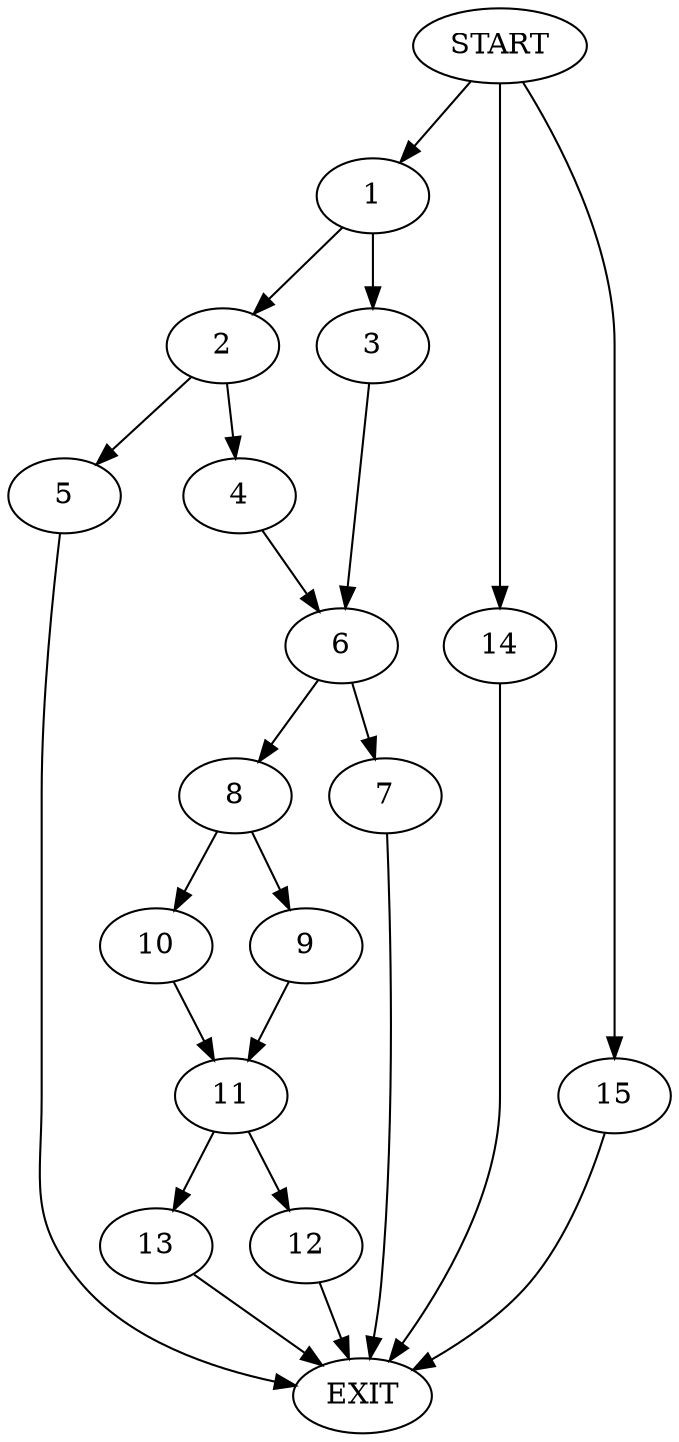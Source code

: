 digraph {
0 [label="START"]
16 [label="EXIT"]
0 -> 1
1 -> 2
1 -> 3
2 -> 4
2 -> 5
3 -> 6
6 -> 7
6 -> 8
5 -> 16
4 -> 6
8 -> 9
8 -> 10
7 -> 16
10 -> 11
9 -> 11
11 -> 12
11 -> 13
13 -> 16
12 -> 16
0 -> 14
14 -> 16
0 -> 15
15 -> 16
}

